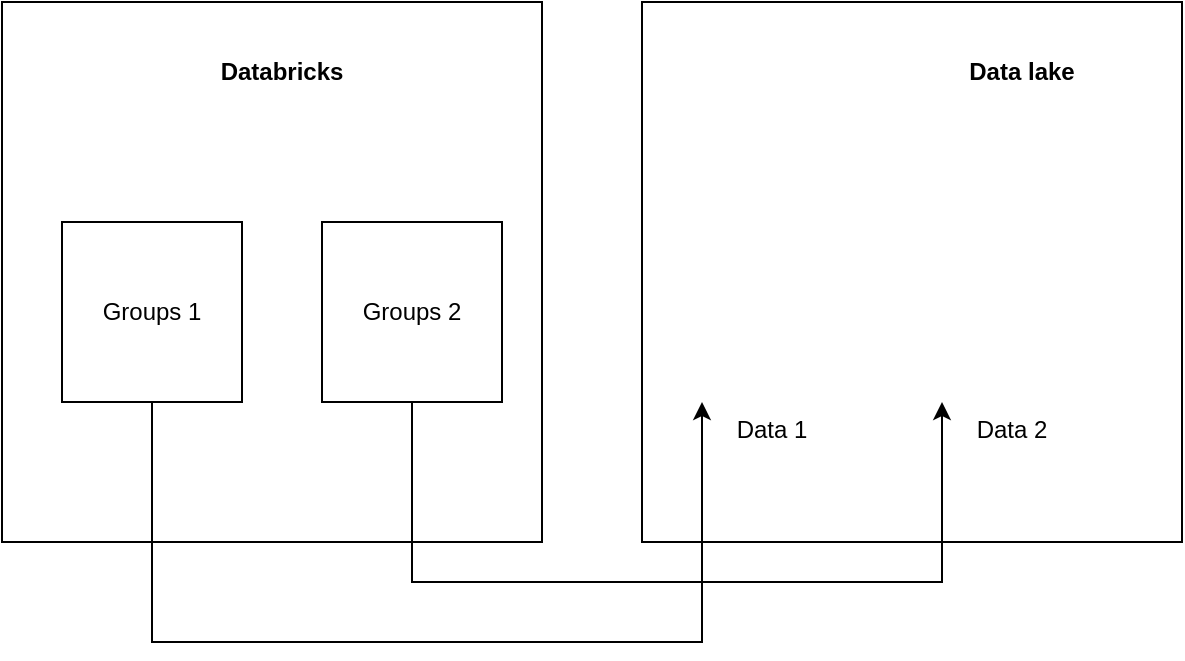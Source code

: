 <mxfile version="21.1.5" type="device">
  <diagram name="Pagina-1" id="7R9XT2i1V3wjiA5OsNE_">
    <mxGraphModel dx="954" dy="616" grid="1" gridSize="10" guides="1" tooltips="1" connect="1" arrows="1" fold="1" page="1" pageScale="1" pageWidth="827" pageHeight="1169" math="0" shadow="0">
      <root>
        <mxCell id="0" />
        <mxCell id="1" parent="0" />
        <mxCell id="P3st4Q41aBug7xv6obok-1" value="" style="whiteSpace=wrap;html=1;aspect=fixed;" vertex="1" parent="1">
          <mxGeometry x="60" y="50" width="270" height="270" as="geometry" />
        </mxCell>
        <mxCell id="P3st4Q41aBug7xv6obok-2" value="" style="shape=image;verticalLabelPosition=bottom;labelBackgroundColor=default;verticalAlign=top;aspect=fixed;imageAspect=0;image=https://s3.us-east-1.amazonaws.com/accredible_temp_credential_images/16002836894132567677717491881160.png;" vertex="1" parent="1">
          <mxGeometry x="70" y="70" width="62" height="62" as="geometry" />
        </mxCell>
        <mxCell id="P3st4Q41aBug7xv6obok-3" value="Groups 1" style="whiteSpace=wrap;html=1;aspect=fixed;" vertex="1" parent="1">
          <mxGeometry x="90" y="160" width="90" height="90" as="geometry" />
        </mxCell>
        <mxCell id="P3st4Q41aBug7xv6obok-5" value="" style="shape=image;verticalLabelPosition=bottom;labelBackgroundColor=default;verticalAlign=top;aspect=fixed;imageAspect=0;image=https://w7.pngwing.com/pngs/421/822/png-transparent-users-group-encapsulated-postscript-user-profile-group-miscellaneous-black-information.png;" vertex="1" parent="1">
          <mxGeometry x="90" y="160" width="50" height="27.79" as="geometry" />
        </mxCell>
        <mxCell id="P3st4Q41aBug7xv6obok-6" value="Groups 2" style="whiteSpace=wrap;html=1;aspect=fixed;" vertex="1" parent="1">
          <mxGeometry x="220" y="160" width="90" height="90" as="geometry" />
        </mxCell>
        <mxCell id="P3st4Q41aBug7xv6obok-7" value="" style="shape=image;verticalLabelPosition=bottom;labelBackgroundColor=default;verticalAlign=top;aspect=fixed;imageAspect=0;image=https://w7.pngwing.com/pngs/421/822/png-transparent-users-group-encapsulated-postscript-user-profile-group-miscellaneous-black-information.png;" vertex="1" parent="1">
          <mxGeometry x="220" y="160" width="50" height="27.79" as="geometry" />
        </mxCell>
        <mxCell id="P3st4Q41aBug7xv6obok-9" value="" style="whiteSpace=wrap;html=1;aspect=fixed;" vertex="1" parent="1">
          <mxGeometry x="380" y="50" width="270" height="270" as="geometry" />
        </mxCell>
        <mxCell id="P3st4Q41aBug7xv6obok-8" value="" style="shape=image;verticalLabelPosition=bottom;labelBackgroundColor=default;verticalAlign=top;aspect=fixed;imageAspect=0;image=https://w7.pngwing.com/pngs/727/690/png-transparent-azure-data-lake-microsoft-azure-cloud-computing-cloud-computing-cloud-computing-microsoft-azure-data.png;" vertex="1" parent="1">
          <mxGeometry x="390" y="64.88" width="130" height="72.25" as="geometry" />
        </mxCell>
        <mxCell id="P3st4Q41aBug7xv6obok-10" value="Data 1" style="shape=image;verticalLabelPosition=bottom;labelBackgroundColor=default;verticalAlign=top;aspect=fixed;imageAspect=0;image=https://png.pngtree.com/png-clipart/20190614/original/pngtree-vector-folder-icon-png-image_3788101.jpg;" vertex="1" parent="1">
          <mxGeometry x="400" y="160" width="90" height="90" as="geometry" />
        </mxCell>
        <mxCell id="P3st4Q41aBug7xv6obok-11" value="Data 2" style="shape=image;verticalLabelPosition=bottom;labelBackgroundColor=default;verticalAlign=top;aspect=fixed;imageAspect=0;image=https://png.pngtree.com/png-clipart/20190614/original/pngtree-vector-folder-icon-png-image_3788101.jpg;" vertex="1" parent="1">
          <mxGeometry x="520" y="160" width="90" height="90" as="geometry" />
        </mxCell>
        <mxCell id="P3st4Q41aBug7xv6obok-13" style="edgeStyle=orthogonalEdgeStyle;rounded=0;orthogonalLoop=1;jettySize=auto;html=1;" edge="1" parent="1" source="P3st4Q41aBug7xv6obok-6">
          <mxGeometry relative="1" as="geometry">
            <mxPoint x="530" y="250" as="targetPoint" />
            <Array as="points">
              <mxPoint x="265" y="340" />
              <mxPoint x="530" y="340" />
              <mxPoint x="530" y="250" />
            </Array>
          </mxGeometry>
        </mxCell>
        <mxCell id="P3st4Q41aBug7xv6obok-12" style="edgeStyle=orthogonalEdgeStyle;rounded=0;orthogonalLoop=1;jettySize=auto;html=1;" edge="1" parent="1" source="P3st4Q41aBug7xv6obok-3" target="P3st4Q41aBug7xv6obok-10">
          <mxGeometry relative="1" as="geometry">
            <Array as="points">
              <mxPoint x="135" y="370" />
              <mxPoint x="410" y="370" />
            </Array>
          </mxGeometry>
        </mxCell>
        <mxCell id="P3st4Q41aBug7xv6obok-14" value="&lt;b&gt;Data lake&lt;/b&gt;" style="text;html=1;strokeColor=none;fillColor=none;align=center;verticalAlign=middle;whiteSpace=wrap;rounded=0;" vertex="1" parent="1">
          <mxGeometry x="540" y="70" width="60" height="30" as="geometry" />
        </mxCell>
        <mxCell id="P3st4Q41aBug7xv6obok-15" value="&lt;b&gt;Databricks&lt;/b&gt;" style="text;html=1;strokeColor=none;fillColor=none;align=center;verticalAlign=middle;whiteSpace=wrap;rounded=0;" vertex="1" parent="1">
          <mxGeometry x="170" y="70" width="60" height="30" as="geometry" />
        </mxCell>
      </root>
    </mxGraphModel>
  </diagram>
</mxfile>
